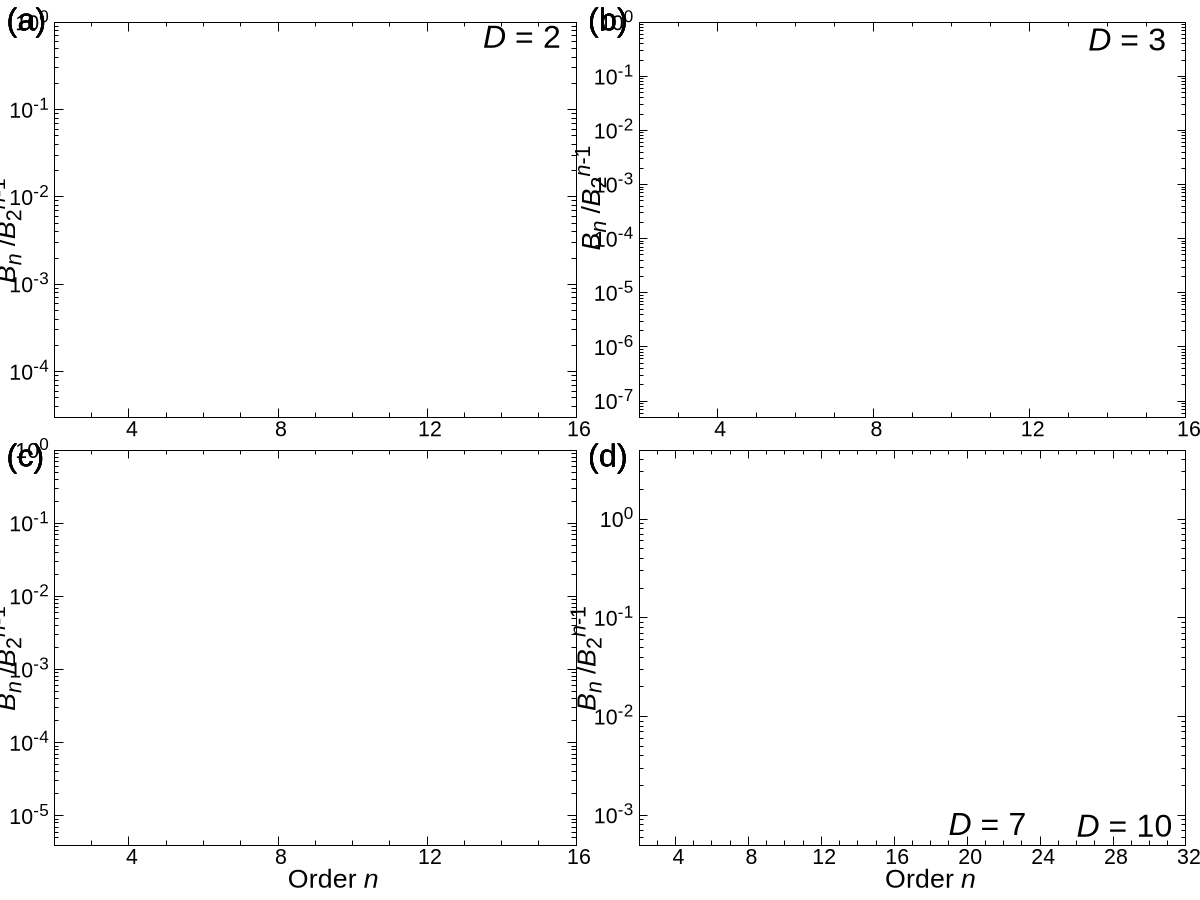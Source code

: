 unset multiplot
reset

set encoding cp1250 # make minus sign longer
##set encoding iso_8859_1
set terminal postscript eps enhanced size 7, 9 font "Arial, 20"
set output "ievircmp.eps"

tlfont="Arial, 24"

tcfont="Arial, 16"
thexlabel='Order {/Arial-Italic n}'
theylabel='{/Arial-Italic B_n} /{/Arial-Italic B}_2^{{/Arial-Italic n}-1}'

# height of the bottom panels
bh = 0.5
# height of the top panels
th = 1 - bh

# width of the right panel
rw = 0.52
# width of the left panel
lw = 1 - rw

set logscale y
set ytics font tcfont offset 0.3, 0
set mytics 10
set format y '10^{%T}'

lbfont  = "Arial, 20"

color1a = "#dd0000"
color1b = "#002280"

color2a = "#804000"
color2b = "#000000"

color3a = "#600080"
color3b = "#006000"

color4a = "#608080"
color4b = "#008080"

# line styles for the small panels
set style line 1  lc rgb "#aaaaaa" lt 1 lw 1

set style line 2  lc rgb color1a lt 1 pt 4  ps 1.4 # empty square
set style line 3  lc rgb color1a lt 1 pt 5  ps 1.4 # full  square

set style line 4  lc rgb color1b lt 2 pt 12 ps 2.0 # empty diamond
set style line 5  lc rgb color1b lt 2 pt 13 ps 2.0 # full  diamond

set style line 6  lc rgb color2a lt 3 pt 10 ps 1.7 # empty inverted triangle
set style line 7  lc rgb color2a lt 3 pt 11 ps 1.7 # full  inverted triangle

set style line 8  lc rgb color2b lt 4 pt 8  ps 1.7 # empty triangle
set style line 9  lc rgb color2b lt 4 pt 9  ps 1.7 # full  triangle

set style line 10 lc rgb color3a lt 5 pt 6  ps 1.4 # empty circle
set style line 11 lc rgb color3a lt 5 pt 7  ps 1.4 # full  circle

set style line 12 lc rgb color3b lt 6 pt 14 ps 1.6 # empty pentagon
set style line 13 lc rgb color3b lt 6 pt 15 ps 1.6 # full  pentagon

set style line 14 lc rgb color4a lt 7 pt 14 ps 1.3 # empty pentagon
set style line 15 lc rgb color4a lt 7 pt 15 ps 1.3 # full  pentagon

set style line 16 lc rgb color4b lt 8 pt 12 ps 1.4 # empty diamond
set style line 17 lc rgb color4b lt 8 pt 13 ps 1.4 # full  diamond



tagdx1 = 0.005
tagdx2 = 0.010
tagdy1 = 0.020
tagdy2 = 0.005
tagfont = "Arial, 24"
set label 300 "(a)" at screen       tagdx1,  1 - tagdy1 font tagfont
set label 301 "(b)" at screen  lw + tagdx2,  1 - tagdy1 font tagfont
set label 302 "(c)" at screen       tagdx1, bh - tagdy2 font tagfont
set label 303 "(d)" at screen  lw + tagdx2, bh - tagdy2 font tagfont



set multiplot




# left-top panel

set size    lw, th
set origin 0.0, bh

set xtics 4 font tcfont offset 0, 0.5
set mxtics 4
unset xlabel

set ylabel theylabel font lbfont offset 1.5, -0.5

set tmargin 1.
set bmargin 1.5
set rmargin 0.
set lmargin 6.0

set label 100 "{/Arial-Italic D} = 2" at 13.5, 7e-1 font tlfont

# Left: align text to the left
# reverse: symbol first, text next
# invert: first drawn shown last in the legend
set key at 13.5, 17e-4 Left reverse spacing 1.5 font lbfont

plot [2:16][3e-5:1] \
  "data/D2/BnD2n14.dat"                   u ($1):(abs($2))                              w l  ls 2  lw 0.5 notitle, \
  ""                                      u ($1):(($2 > 0) ? abs($2) : 1/0):3           w e  ls 2  lw 3.0 notitle, \
  ""                                      u ($1):-1                                     w lp ls 2  lw 3.0 t "Mayer sampling", \
  "iedata/xBnPYcD2n64.dat"                u ($1):(abs($2))                              w l  ls 4  lw 0.5 notitle, \
  ""                                      u ($1):(($2 > 0) ? abs($2) : 1/0)             w p  ls 4  lw 3.0 notitle, \
  ""                                      u ($1):-1                                     w lp ls 4  lw 3.0 t "Self-consistent", \
  "iedata/xBnPYD2n32.dat"                 u ($1):(abs($3))                              w l  ls 10 lw 0.5 notitle, \
  ""                                      u ($1):(($3 > 0) ? abs($3) : 1/0)             w p  ls 10 lw 3.0 notitle, \
  ""                                      u ($1):-1                                     w lp ls 10 lw 3.0 t "PY, virial", \
  ""                                      u ($1):(abs($2))                              w l  ls 12 lw 0.5 notitle, \
  ""                                      u ($1):(($2 > 0) ? abs($2) : 1/0)             w p  ls 12 lw 3.0 notitle, \
  ""                                      u ($1):-1                                     w lp ls 12 lw 3.0 t "PY, compressibility", \
  ""                                      u ($1):(abs($4))                              w l  ls 14 lw 0.5 notitle, \
  ""                                      u ($1):(($4 > 0) ? abs($4) : 1/0)             w p  ls 14 lw 3.0 notitle, \
  ""                                      u ($1):-1                                     w lp ls 14 lw 3.0 t "PY, {/Symbol-Oblique c}", \
  "iedata/xBnHNCD2n32.dat"                u ($1):(abs($3))                              w l  ls 6  lw 0.5 notitle, \
  ""                                      u ($1):(($3 > 0) ? abs($3) : 1/0)             w p  ls 6  lw 3.0 notitle, \
  ""                                      u ($1):(($3 < 0) ? abs($3) : 1/0)             w p  ls 7  lw 3.0 notitle, \
  ""                                      u ($1):-1                                     w lp ls 6  lw 3.0 t "HNC, virial", \
  ""                                      u ($1):(abs($2))                              w l  ls 8  lw 0.5 notitle, \
  ""                                      u ($1):(($2 > 0) ? abs($2) : 1/0)             w p  ls 8  lw 3.0 notitle, \
  ""                                      u ($1):(($2 < 0) ? abs($2) : 1/0)             w p  ls 9  lw 3.0 notitle, \
  ""                                      u ($1):-1                                     w lp ls 8  lw 3.0 t "HNC, compressibility", \
  1e-100 lw 0 notitle






# right-top panel

set size    rw, th
set origin  lw, bh

set rmargin 1.5
set lmargin 7.0

set ylabel theylabel font lbfont offset 1.5, 1.0

set label 100 "{/Arial-Italic D} = 3" at 13.5, 5e-1 font tlfont

# Left: align text to the left
# reverse: symbol first, text next
# invert: first drawn shown last in the legend
set key at 13.5, 30e-6 Left reverse spacing 1.5 font lbfont

plot [2:16][5e-8:10e-1] \
  "data/D3/BnD3n12.dat"                   u ($1):(abs($2))                              w l  ls 2  lw 0.5 notitle, \
  ""                                      u ($1):(($2 > 0) ? abs($2) : 1/0):3           w e  ls 2  lw 3.0 notitle, \
  ""                                      u ($1):-1                                     w lp ls 2  lw 3.0 t "Mayer sampling", \
  "iedata/xBnPYcD3n16.dat"                u ($1):(abs($2))                              w l  ls 4  lw 0.5 notitle, \
  ""                                      u ($1):(($2 > 0) ? abs($2) : 1/0)             w p  ls 4  lw 3.0 notitle, \
  ""                                      u ($1):(($2 < 0) ? abs($2) : 1/0)             w p  ls 5  lw 3.0 notitle, \
  ""                                      u ($1):-1                                     w lp ls 4  lw 3.0 t "Self-consistent", \
  "iedata/xBnPYD3n16.dat"                 u ($1):(abs($3))                              w l  ls 10 lw 0.5 notitle, \
  ""                                      u ($1):(($3 > 0) ? abs($3) : 1/0)             w p  ls 10 lw 3.0 notitle, \
  ""                                      u ($1):-1                                     w lp ls 10 lw 3.0 t "PY, virial", \
  ""                                      u ($1):(abs($2))                              w l  ls 12 lw 0.5 notitle, \
  ""                                      u ($1):(($2 > 0) ? abs($2) : 1/0)             w p  ls 12 lw 3.0 notitle, \
  ""                                      u ($1):-1                                     w lp ls 12 lw 3.0 t "PY, compressibility", \
  ""                                      u ($1):(abs($4))                              w l  ls 14 lw 0.5 notitle, \
  ""                                      u ($1):(($4 > 0) ? abs($4) : 1/0)             w p  ls 14 lw 3.0 notitle, \
  ""                                      u ($1):(($4 < 0) ? abs($4) : 1/0)             w p  ls 15 lw 3.0 notitle, \
  ""                                      u ($1):-1                                     w lp ls 14 lw 3.0 t "PY, {/Symbol-Oblique c}", \
  "iedata/xBnHNCD3n16.dat"                u ($1):(abs($3))                              w l  ls 6  lw 0.5 notitle, \
  ""                                      u ($1):(($3 > 0) ? abs($3) : 1/0)             w p  ls 6  lw 3.0 notitle, \
  ""                                      u ($1):(($3 < 0) ? abs($3) : 1/0)             w p  ls 7  lw 3.0 notitle, \
  ""                                      u ($1):-1                                     w lp ls 6  lw 3.0 t "HNC, virial", \
  ""                                      u ($1):(abs($2))                              w l  ls 8  lw 0.5 notitle, \
  ""                                      u ($1):(($2 > 0) ? abs($2) : 1/0)             w p  ls 8  lw 3.0 notitle, \
  ""                                      u ($1):(($2 < 0) ? abs($2) : 1/0)             w p  ls 9  lw 3.0 notitle, \
  ""                                      u ($1):-1                                     w lp ls 8  lw 3.0 t "HNC, compressibility", \
  1e-100 lw 0 notitle





# left-bottom panel

set size    lw, bh
set origin 0.0, 0.0

set tmargin 0.
set bmargin 2.5
set xlabel thexlabel font lbfont offset 2, 1.0

set lmargin 6.0
set format y '10^{%T}'
set ylabel theylabel font lbfont offset 1.5, -0.5

set rmargin 0.

set label 100 "{/Arial-Italic D} = 7" at 26, 8e-6 font tlfont

# Left: align text to the left
# reverse: symbol first, text next
# invert: first drawn shown last in the legend
set key at 27, 9 Left reverse spacing 1.5 font lbfont

plot [2:16][4e-6:1] \
  "data/D5/BnD5n12.dat"                   u ($1):(abs($2))                              w l  ls 2  lw 0.5 notitle, \
  ""                                      u ($1):(($2 > 0) ? abs($2) : 1/0):3           w e  ls 2  lw 3.0 notitle, \
  ""                                      u ($1):(($2 < 0) ? abs($2) : 1/0):3           w e  ls 3  lw 3.0 notitle, \
  ""                                      u ($1):-1                                     w lp ls 2  lw 3.0 t "Mayer sampling", \
  "iedata/xBnPYcD5n16.dat"               u ($1):(abs($2))                              w l  ls 4  lw 0.5 notitle, \
  ""                                      u ($1):(($2 > 0) ? abs($2) : 1/0)             w p  ls 4  lw 3.0 notitle, \
  ""                                      u ($1):(($2 < 0) ? abs($2) : 1/0)             w p  ls 5  lw 3.0 notitle, \
  ""                                      u ($1):-1                                     w lp ls 4  lw 3.0 t "Self-consistent", \
  "iedata/BnPYD5n16R18M65536f128.dat"     u ($1):(abs($3))                              w l  ls 10 lw 0.5 notitle, \
  ""                                      u ($1):(($3 > 0) ? abs($3) : 1/0)             w p  ls 10 lw 3.0 notitle, \
  ""                                      u ($1):(($3 < 0) ? abs($3) : 1/0)             w p  ls 11 lw 3.0 notitle, \
  ""                                      u ($1):-1                                     w lp ls 10 lw 3.0 t "PY, virial", \
  ""                                      u ($1):(abs($2))                              w l  ls 12 lw 0.5 notitle, \
  ""                                      u ($1):(($2 > 0) ? abs($2) : 1/0)             w p  ls 12 lw 3.0 notitle, \
  ""                                      u ($1):(($2 < 0) ? abs($2) : 1/0)             w p  ls 13 lw 3.0 notitle, \
  ""                                      u ($1):-1                                     w lp ls 12 lw 3.0 t "PY, compressibility", \
  ""                                      u ($1):(abs($4))                              w l  ls 14 lw 0.5 notitle, \
  ""                                      u ($1):(($4 > 0) ? abs($4) : 1/0)             w p  ls 14 lw 3.0 notitle, \
  ""                                      u ($1):(($4 < 0) ? abs($4) : 1/0)             w p  ls 15 lw 3.0 notitle, \
  ""                                      u ($1):-1                                     w lp ls 14 lw 3.0 t "PY, {/Symbol-Oblique c}", \
  "iedata/BnPYD5n16R18M65536f128.dat"     u ($1):(abs($3))                              w l  ls 6  lw 0.5 notitle, \
  ""                                      u ($1):(($3 > 0) ? abs($3) : 1/0)             w p  ls 6  lw 3.0 notitle, \
  ""                                      u ($1):(($3 < 0) ? abs($3) : 1/0)             w p  ls 7  lw 3.0 notitle, \
  ""                                      u ($1):-1                                     w lp ls 6  lw 3.0 t "HNC, virial", \
  ""                                      u ($1):(abs($2))                              w l  ls 8  lw 0.5 notitle, \
  ""                                      u ($1):(($2 > 0) ? abs($2) : 1/0)             w p  ls 8  lw 3.0 notitle, \
  ""                                      u ($1):(($2 < 0) ? abs($2) : 1/0)             w p  ls 9  lw 3.0 notitle, \
  ""                                      u ($1):-1                                     w lp ls 8  lw 3.0 t "HNC, compressibility", \
  1e-100 lw 0 notitle




unset arrow




# right-bottom panel

set size    rw, bh
set origin  lw, 0.0

set lmargin 7.0
set rmargin 1.5

set ylabel theylabel font lbfont offset 1.0, -0.5

set label 100 "{/Arial-Italic D} = 10" at 26.0, 8.0e-4 font tlfont

# Left: align text to the left
# reverse: symbol first, text next
# invert: first drawn shown last in the legend
set key at 26.5, 4.5 Left reverse spacing 1.5 font lbfont

plot [2:32][5e-4:5] \
  "data/D10r1n32/BnD10n32.dat"              u ($1):(abs($2))                              w l  ls 2  lw 0.5 notitle, \
  ""                                        u ($1):(($2 > 0) ? abs($2) : 1/0):3           w e  ls 2  lw 3.0 notitle, \
  ""                                        u ($1):(($2 < 0) ? abs($2) : 1/0):3           w e  ls 3  lw 3.0 notitle, \
  ""                                        u ($1):-1                                     w lp ls 2  lw 3.0 t "Mayer sampling", \
  "iedata/xBnPYcD10n128.dat"                u ($1):(abs($2))                              w l  ls 4  lw 0.5 notitle, \
  ""                                        u ($1):(($2 > 0) ? abs($2) : 1/0)             w p  ls 4  lw 3.0 notitle, \
  ""                                        u ($1):(($2 < 0) ? abs($2) : 1/0)             w p  ls 5  lw 3.0 notitle, \
  ""                                        u ($1):-1                                     w lp ls 4  lw 3.0 t "Self-consistent", \
  "iedata/xBnPYD10n64.dat"                  u ($1):(abs($3))                              w l  ls 10 lw 0.5 notitle, \
  ""                                        u ($1):(($3 > 0) ? abs($3) : 1/0)             w p  ls 10 lw 3.0 notitle, \
  ""                                        u ($1):(($3 < 0) ? abs($3) : 1/0)             w p  ls 11 lw 3.0 notitle, \
  ""                                        u ($1):-1                                     w lp ls 10 lw 3.0 t "PY, virial", \
  ""                                        u ($1):(abs($2))                              w l  ls 12 lw 0.5 notitle, \
  ""                                        u ($1):(($2 > 0) ? abs($2) : 1/0)             w p  ls 12 lw 3.0 notitle, \
  ""                                        u ($1):(($2 < 0) ? abs($2) : 1/0)             w p  ls 13 lw 3.0 notitle, \
  ""                                        u ($1):-1                                     w lp ls 12 lw 3.0 t "PY, compressibility", \
  ""                                        u ($1):(abs($4))                              w l  ls 14 lw 0.5 notitle, \
  ""                                        u ($1):(($4 > 0) ? abs($4) : 1/0)             w p  ls 14 lw 3.0 notitle, \
  ""                                        u ($1):(($4 < 0) ? abs($4) : 1/0)             w p  ls 15 lw 3.0 notitle, \
  ""                                        u ($1):-1                                     w lp ls 14 lw 3.0 t "PY, {/Symbol-Oblique c}", \
  "iedata/xBnHNCD10n64.dat"                 u ($1):(abs($3))                              w l  ls 6  lw 0.5 notitle, \
  ""                                        u ($1):(($3 > 0) ? abs($3) : 1/0)             w p  ls 6  lw 3.0 notitle, \
  ""                                        u ($1):(($3 < 0) ? abs($3) : 1/0)             w p  ls 7  lw 1.0 notitle, \
  ""                                        u ($1):-1                                     w lp ls 6  lw 3.0 t "HNC, virial", \
  ""                                        u ($1):(abs($2))                              w l  ls 8  lw 0.5 notitle, \
  ""                                        u ($1):(($2 > 0) ? abs($2) : 1/0)             w p  ls 8  lw 3.0 notitle, \
  ""                                        u ($1):(($2 < 0) ? abs($2) : 1/0)             w p  ls 9  lw 1.0 notitle, \
  ""                                        u ($1):-1                                     w lp ls 8  lw 3.0 t "HNC, compressibility", \
  1e-100 lw 0 notitle


unset multiplot
unset output
set terminal wxt
reset



